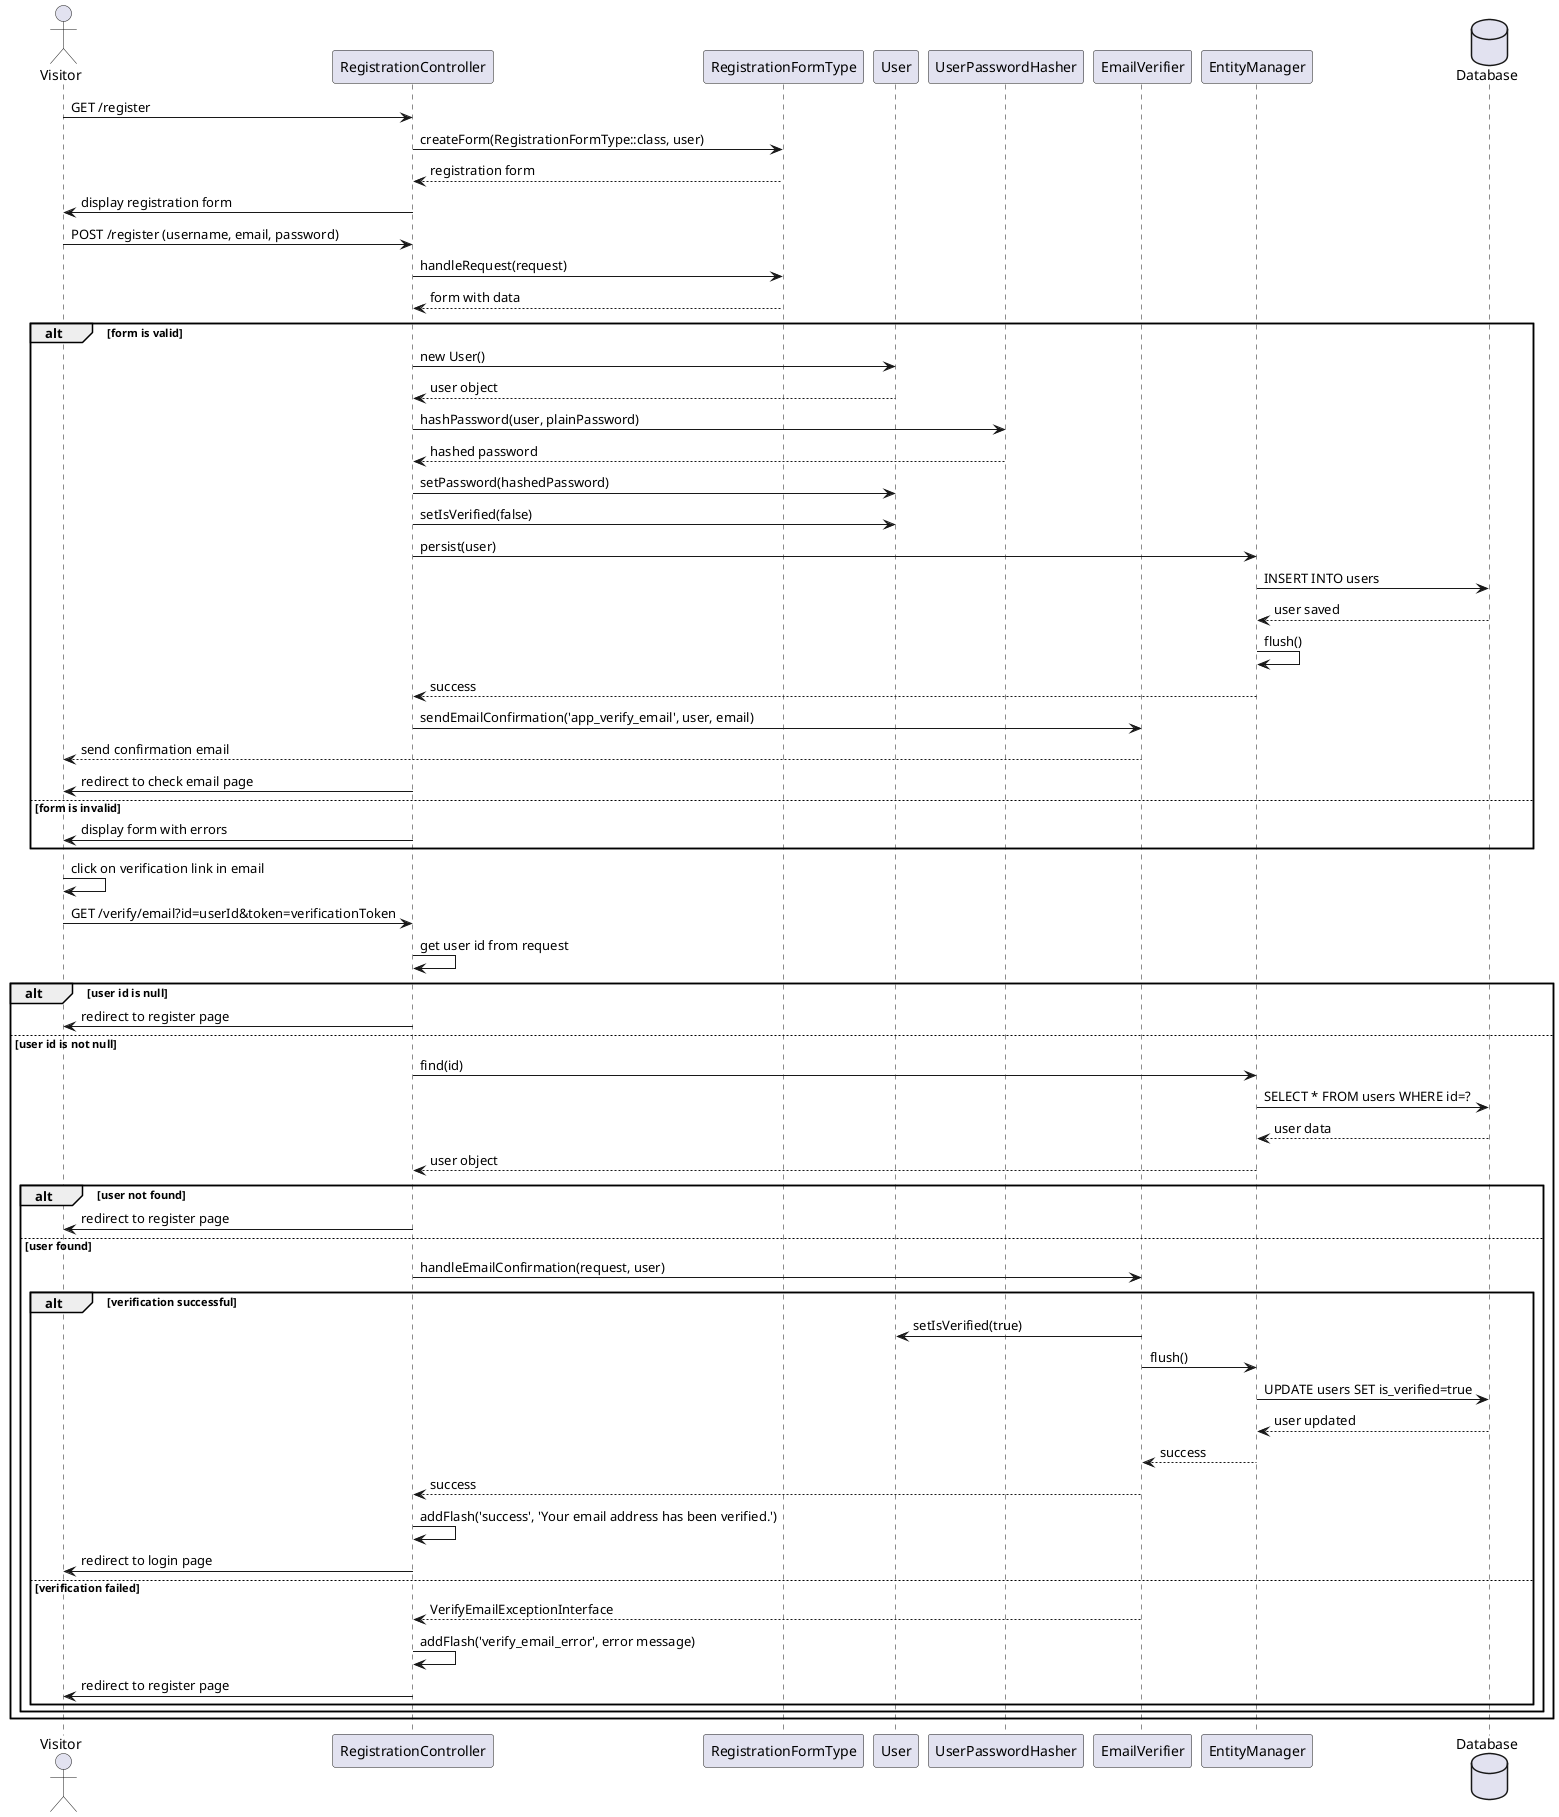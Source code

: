@startuml
actor "Visitor" as User
participant "RegistrationController" as RC
participant "RegistrationFormType" as RFT
participant "User" as UserEntity
participant "UserPasswordHasher" as UPH
participant "EmailVerifier" as EV
participant "EntityManager" as EM
database "Database" as DB

' Registration process
User -> RC: GET /register
RC -> RFT: createForm(RegistrationFormType::class, user)
RFT --> RC: registration form
RC -> User: display registration form

User -> RC: POST /register (username, email, password)
RC -> RFT: handleRequest(request)
RFT --> RC: form with data

alt form is valid
    RC -> UserEntity: new User()
    UserEntity --> RC: user object
    
    RC -> UPH: hashPassword(user, plainPassword)
    UPH --> RC: hashed password
    RC -> UserEntity: setPassword(hashedPassword)
    
    RC -> UserEntity: setIsVerified(false)
    
    RC -> EM: persist(user)
    EM -> DB: INSERT INTO users
    DB --> EM: user saved
    EM -> EM: flush()
    EM --> RC: success
    
    RC -> EV: sendEmailConfirmation('app_verify_email', user, email)
    EV --> User: send confirmation email
    
    RC -> User: redirect to check email page
else form is invalid
    RC -> User: display form with errors
end

' Email verification process
User -> User: click on verification link in email
User -> RC: GET /verify/email?id=userId&token=verificationToken
RC -> RC: get user id from request

alt user id is null
    RC -> User: redirect to register page
else user id is not null
    RC -> EM: find(id)
    EM -> DB: SELECT * FROM users WHERE id=?
    DB --> EM: user data
    EM --> RC: user object
    
    alt user not found
        RC -> User: redirect to register page
    else user found
        RC -> EV: handleEmailConfirmation(request, user)
        
        alt verification successful
            EV -> UserEntity: setIsVerified(true)
            EV -> EM: flush()
            EM -> DB: UPDATE users SET is_verified=true
            DB --> EM: user updated
            EM --> EV: success
            EV --> RC: success
            
            RC -> RC: addFlash('success', 'Your email address has been verified.')
            RC -> User: redirect to login page
        else verification failed
            EV --> RC: VerifyEmailExceptionInterface
            RC -> RC: addFlash('verify_email_error', error message)
            RC -> User: redirect to register page
        end
    end
end
@enduml